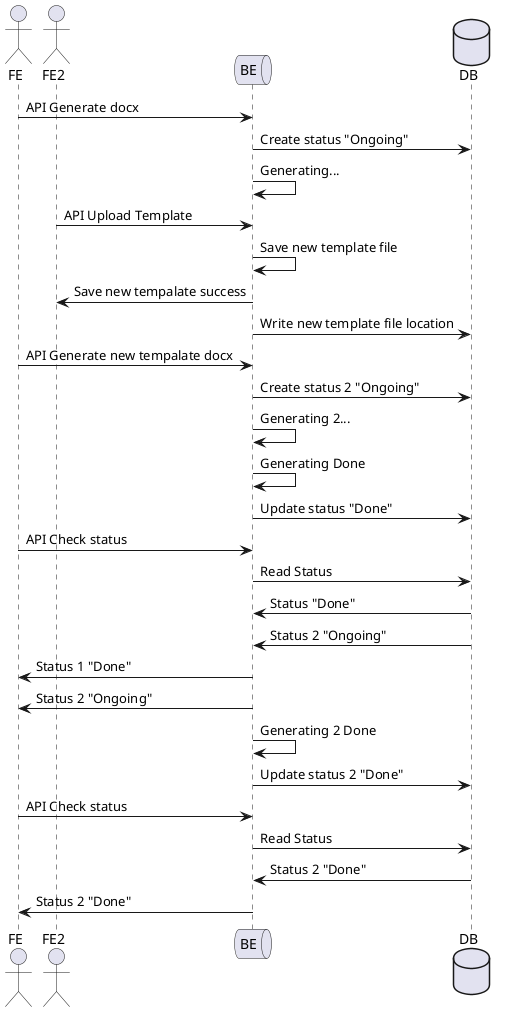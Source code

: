 @startuml
actor       FE       as FE
actor       FE2      as FE2
queue       BE       as BE
database    DB    as DB

skin rose

FE -> BE: API Generate docx
BE -> DB: Create status "Ongoing"
BE -> BE: Generating...
FE2 -> BE: API Upload Template
BE -> BE: Save new template file
BE -> FE2: Save new tempalate success
BE -> DB: Write new template file location
FE -> BE: API Generate new tempalate docx
BE -> DB: Create status 2 "Ongoing"
BE -> BE: Generating 2...
BE -> BE: Generating Done
BE -> DB: Update status "Done"
FE -> BE: API Check status
BE -> DB: Read Status
DB -> BE: Status "Done"
DB -> BE: Status 2 "Ongoing"
BE -> FE: Status 1 "Done"
BE -> FE: Status 2 "Ongoing"
BE -> BE: Generating 2 Done
BE -> DB: Update status 2 "Done"
FE -> BE: API Check status
BE -> DB: Read Status
DB -> BE: Status 2 "Done"
BE -> FE: Status 2 "Done"

' pengecekan
' 1. Status

@enduml